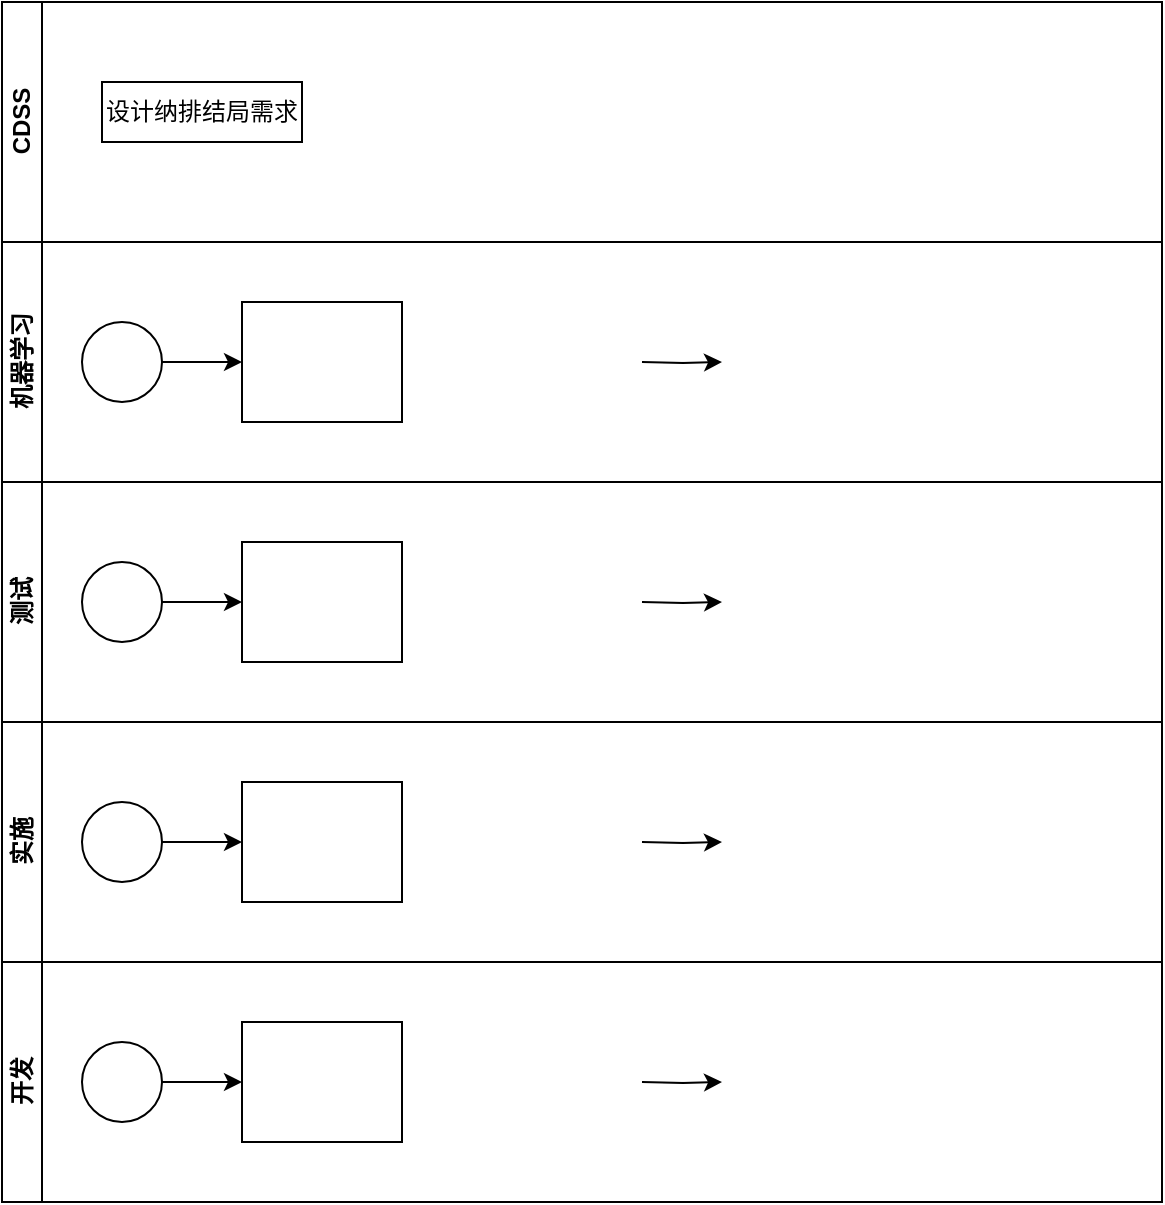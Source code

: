 <mxfile version="14.2.7" type="github">
  <diagram id="prtHgNgQTEPvFCAcTncT" name="Page-1">
    <mxGraphModel dx="1426" dy="794" grid="1" gridSize="10" guides="1" tooltips="1" connect="1" arrows="1" fold="1" page="1" pageScale="1" pageWidth="827" pageHeight="1169" math="0" shadow="0">
      <root>
        <mxCell id="0" />
        <mxCell id="1" parent="0" />
        <mxCell id="kcl3Uq8IHJ8QSEK5oFKa-61" value="开发" style="swimlane;html=1;startSize=20;horizontal=0;" vertex="1" parent="1">
          <mxGeometry x="140" y="600" width="580" height="120" as="geometry">
            <mxRectangle x="20" width="580" height="20" as="alternateBounds" />
          </mxGeometry>
        </mxCell>
        <mxCell id="kcl3Uq8IHJ8QSEK5oFKa-62" value="" style="edgeStyle=orthogonalEdgeStyle;rounded=0;orthogonalLoop=1;jettySize=auto;html=1;" edge="1" parent="kcl3Uq8IHJ8QSEK5oFKa-61" source="kcl3Uq8IHJ8QSEK5oFKa-63" target="kcl3Uq8IHJ8QSEK5oFKa-64">
          <mxGeometry relative="1" as="geometry" />
        </mxCell>
        <mxCell id="kcl3Uq8IHJ8QSEK5oFKa-63" value="" style="ellipse;whiteSpace=wrap;html=1;" vertex="1" parent="kcl3Uq8IHJ8QSEK5oFKa-61">
          <mxGeometry x="40" y="40" width="40" height="40" as="geometry" />
        </mxCell>
        <mxCell id="kcl3Uq8IHJ8QSEK5oFKa-64" value="" style="rounded=0;whiteSpace=wrap;html=1;fontFamily=Helvetica;fontSize=12;fontColor=#000000;align=center;" vertex="1" parent="kcl3Uq8IHJ8QSEK5oFKa-61">
          <mxGeometry x="120" y="30" width="80" height="60" as="geometry" />
        </mxCell>
        <mxCell id="kcl3Uq8IHJ8QSEK5oFKa-65" value="" style="edgeStyle=orthogonalEdgeStyle;rounded=0;orthogonalLoop=1;jettySize=auto;html=1;endArrow=classic;endFill=1;" edge="1" parent="kcl3Uq8IHJ8QSEK5oFKa-61">
          <mxGeometry relative="1" as="geometry">
            <mxPoint x="320" y="60" as="sourcePoint" />
            <mxPoint x="360" y="60" as="targetPoint" />
          </mxGeometry>
        </mxCell>
        <mxCell id="kcl3Uq8IHJ8QSEK5oFKa-94" value="实施" style="swimlane;html=1;startSize=20;horizontal=0;" vertex="1" parent="1">
          <mxGeometry x="140" y="480" width="580" height="120" as="geometry">
            <mxRectangle x="20" width="580" height="20" as="alternateBounds" />
          </mxGeometry>
        </mxCell>
        <mxCell id="kcl3Uq8IHJ8QSEK5oFKa-95" value="" style="edgeStyle=orthogonalEdgeStyle;rounded=0;orthogonalLoop=1;jettySize=auto;html=1;" edge="1" parent="kcl3Uq8IHJ8QSEK5oFKa-94" source="kcl3Uq8IHJ8QSEK5oFKa-96" target="kcl3Uq8IHJ8QSEK5oFKa-97">
          <mxGeometry relative="1" as="geometry" />
        </mxCell>
        <mxCell id="kcl3Uq8IHJ8QSEK5oFKa-96" value="" style="ellipse;whiteSpace=wrap;html=1;" vertex="1" parent="kcl3Uq8IHJ8QSEK5oFKa-94">
          <mxGeometry x="40" y="40" width="40" height="40" as="geometry" />
        </mxCell>
        <mxCell id="kcl3Uq8IHJ8QSEK5oFKa-97" value="" style="rounded=0;whiteSpace=wrap;html=1;fontFamily=Helvetica;fontSize=12;fontColor=#000000;align=center;" vertex="1" parent="kcl3Uq8IHJ8QSEK5oFKa-94">
          <mxGeometry x="120" y="30" width="80" height="60" as="geometry" />
        </mxCell>
        <mxCell id="kcl3Uq8IHJ8QSEK5oFKa-98" value="" style="edgeStyle=orthogonalEdgeStyle;rounded=0;orthogonalLoop=1;jettySize=auto;html=1;endArrow=classic;endFill=1;" edge="1" parent="kcl3Uq8IHJ8QSEK5oFKa-94">
          <mxGeometry relative="1" as="geometry">
            <mxPoint x="320" y="60" as="sourcePoint" />
            <mxPoint x="360" y="60" as="targetPoint" />
          </mxGeometry>
        </mxCell>
        <mxCell id="kcl3Uq8IHJ8QSEK5oFKa-99" value="测试" style="swimlane;html=1;startSize=20;horizontal=0;" vertex="1" parent="1">
          <mxGeometry x="140" y="360" width="580" height="120" as="geometry">
            <mxRectangle x="20" width="580" height="20" as="alternateBounds" />
          </mxGeometry>
        </mxCell>
        <mxCell id="kcl3Uq8IHJ8QSEK5oFKa-100" value="" style="edgeStyle=orthogonalEdgeStyle;rounded=0;orthogonalLoop=1;jettySize=auto;html=1;" edge="1" parent="kcl3Uq8IHJ8QSEK5oFKa-99" source="kcl3Uq8IHJ8QSEK5oFKa-101" target="kcl3Uq8IHJ8QSEK5oFKa-102">
          <mxGeometry relative="1" as="geometry" />
        </mxCell>
        <mxCell id="kcl3Uq8IHJ8QSEK5oFKa-101" value="" style="ellipse;whiteSpace=wrap;html=1;" vertex="1" parent="kcl3Uq8IHJ8QSEK5oFKa-99">
          <mxGeometry x="40" y="40" width="40" height="40" as="geometry" />
        </mxCell>
        <mxCell id="kcl3Uq8IHJ8QSEK5oFKa-102" value="" style="rounded=0;whiteSpace=wrap;html=1;fontFamily=Helvetica;fontSize=12;fontColor=#000000;align=center;" vertex="1" parent="kcl3Uq8IHJ8QSEK5oFKa-99">
          <mxGeometry x="120" y="30" width="80" height="60" as="geometry" />
        </mxCell>
        <mxCell id="kcl3Uq8IHJ8QSEK5oFKa-103" value="" style="edgeStyle=orthogonalEdgeStyle;rounded=0;orthogonalLoop=1;jettySize=auto;html=1;endArrow=classic;endFill=1;" edge="1" parent="kcl3Uq8IHJ8QSEK5oFKa-99">
          <mxGeometry relative="1" as="geometry">
            <mxPoint x="320" y="60" as="sourcePoint" />
            <mxPoint x="360" y="60" as="targetPoint" />
          </mxGeometry>
        </mxCell>
        <mxCell id="kcl3Uq8IHJ8QSEK5oFKa-104" value="机器学习" style="swimlane;html=1;startSize=20;horizontal=0;" vertex="1" parent="1">
          <mxGeometry x="140" y="240" width="580" height="120" as="geometry">
            <mxRectangle x="20" width="580" height="20" as="alternateBounds" />
          </mxGeometry>
        </mxCell>
        <mxCell id="kcl3Uq8IHJ8QSEK5oFKa-105" value="" style="edgeStyle=orthogonalEdgeStyle;rounded=0;orthogonalLoop=1;jettySize=auto;html=1;" edge="1" parent="kcl3Uq8IHJ8QSEK5oFKa-104" source="kcl3Uq8IHJ8QSEK5oFKa-106" target="kcl3Uq8IHJ8QSEK5oFKa-107">
          <mxGeometry relative="1" as="geometry" />
        </mxCell>
        <mxCell id="kcl3Uq8IHJ8QSEK5oFKa-106" value="" style="ellipse;whiteSpace=wrap;html=1;" vertex="1" parent="kcl3Uq8IHJ8QSEK5oFKa-104">
          <mxGeometry x="40" y="40" width="40" height="40" as="geometry" />
        </mxCell>
        <mxCell id="kcl3Uq8IHJ8QSEK5oFKa-107" value="" style="rounded=0;whiteSpace=wrap;html=1;fontFamily=Helvetica;fontSize=12;fontColor=#000000;align=center;" vertex="1" parent="kcl3Uq8IHJ8QSEK5oFKa-104">
          <mxGeometry x="120" y="30" width="80" height="60" as="geometry" />
        </mxCell>
        <mxCell id="kcl3Uq8IHJ8QSEK5oFKa-108" value="" style="edgeStyle=orthogonalEdgeStyle;rounded=0;orthogonalLoop=1;jettySize=auto;html=1;endArrow=classic;endFill=1;" edge="1" parent="kcl3Uq8IHJ8QSEK5oFKa-104">
          <mxGeometry relative="1" as="geometry">
            <mxPoint x="320" y="60" as="sourcePoint" />
            <mxPoint x="360" y="60" as="targetPoint" />
          </mxGeometry>
        </mxCell>
        <mxCell id="kcl3Uq8IHJ8QSEK5oFKa-109" value="CDSS" style="swimlane;html=1;startSize=20;horizontal=0;" vertex="1" parent="1">
          <mxGeometry x="140" y="120" width="580" height="120" as="geometry">
            <mxRectangle x="20" width="580" height="20" as="alternateBounds" />
          </mxGeometry>
        </mxCell>
        <mxCell id="kcl3Uq8IHJ8QSEK5oFKa-112" value="设计纳排结局需求" style="rounded=0;whiteSpace=wrap;html=1;fontFamily=Helvetica;fontSize=12;fontColor=#000000;align=center;" vertex="1" parent="kcl3Uq8IHJ8QSEK5oFKa-109">
          <mxGeometry x="50" y="40" width="100" height="30" as="geometry" />
        </mxCell>
      </root>
    </mxGraphModel>
  </diagram>
</mxfile>
